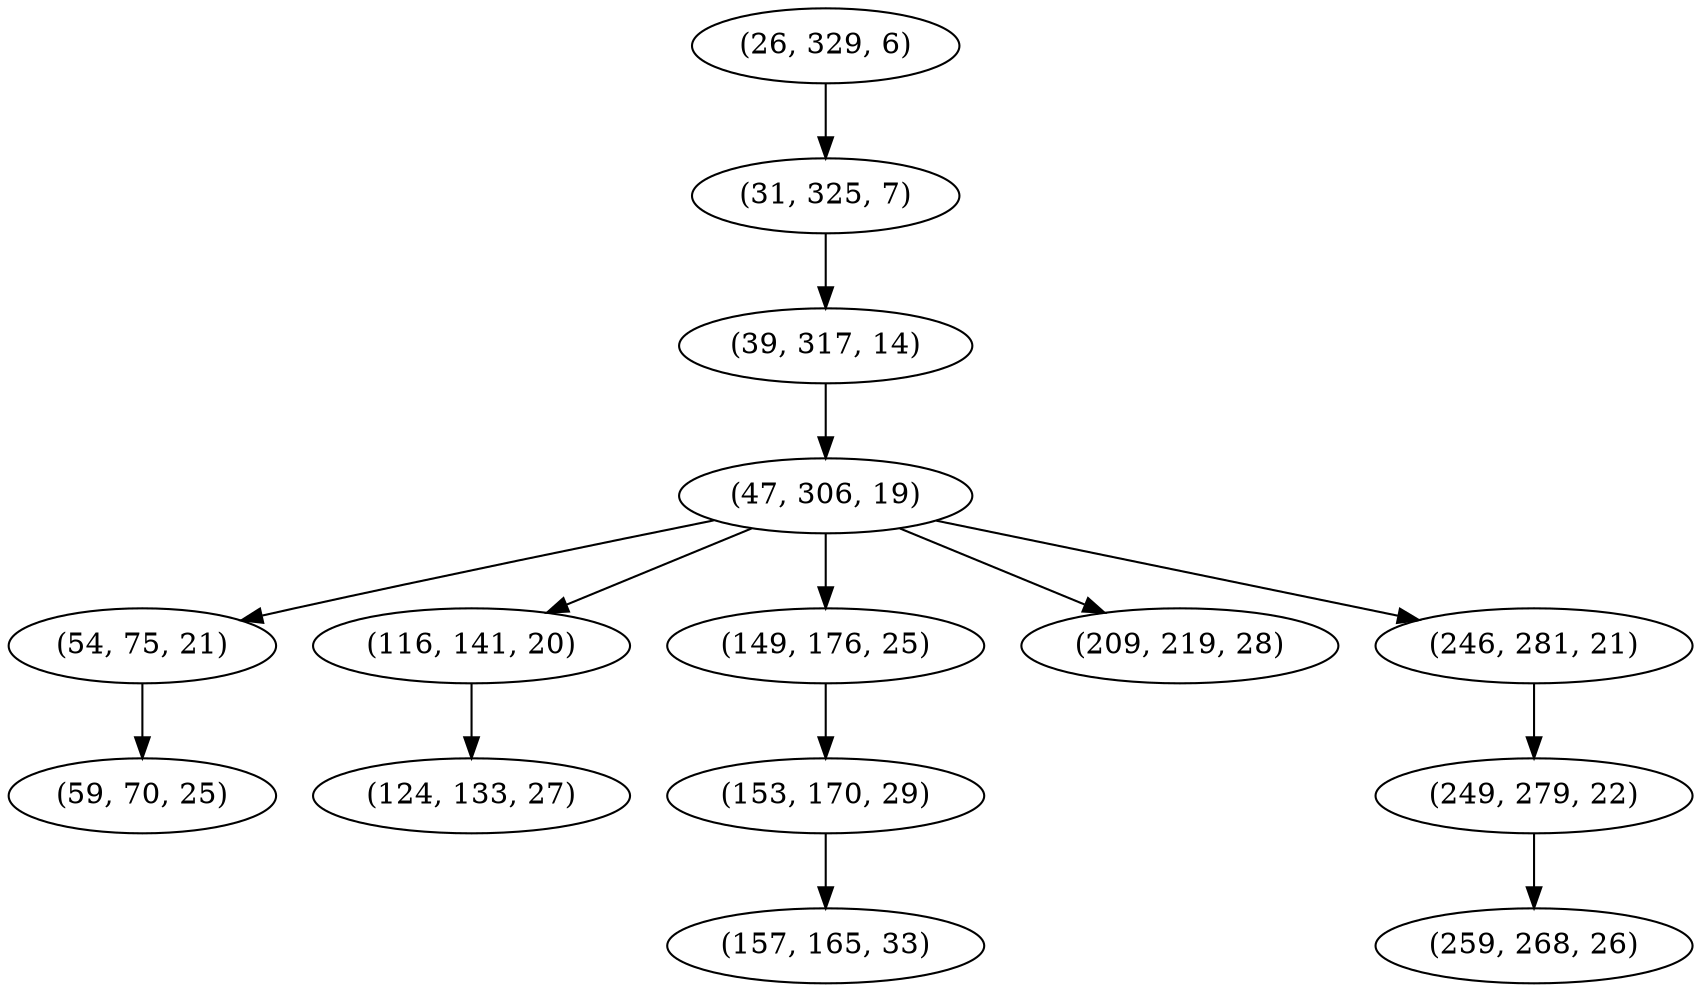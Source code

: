 digraph tree {
    "(26, 329, 6)";
    "(31, 325, 7)";
    "(39, 317, 14)";
    "(47, 306, 19)";
    "(54, 75, 21)";
    "(59, 70, 25)";
    "(116, 141, 20)";
    "(124, 133, 27)";
    "(149, 176, 25)";
    "(153, 170, 29)";
    "(157, 165, 33)";
    "(209, 219, 28)";
    "(246, 281, 21)";
    "(249, 279, 22)";
    "(259, 268, 26)";
    "(26, 329, 6)" -> "(31, 325, 7)";
    "(31, 325, 7)" -> "(39, 317, 14)";
    "(39, 317, 14)" -> "(47, 306, 19)";
    "(47, 306, 19)" -> "(54, 75, 21)";
    "(47, 306, 19)" -> "(116, 141, 20)";
    "(47, 306, 19)" -> "(149, 176, 25)";
    "(47, 306, 19)" -> "(209, 219, 28)";
    "(47, 306, 19)" -> "(246, 281, 21)";
    "(54, 75, 21)" -> "(59, 70, 25)";
    "(116, 141, 20)" -> "(124, 133, 27)";
    "(149, 176, 25)" -> "(153, 170, 29)";
    "(153, 170, 29)" -> "(157, 165, 33)";
    "(246, 281, 21)" -> "(249, 279, 22)";
    "(249, 279, 22)" -> "(259, 268, 26)";
}
